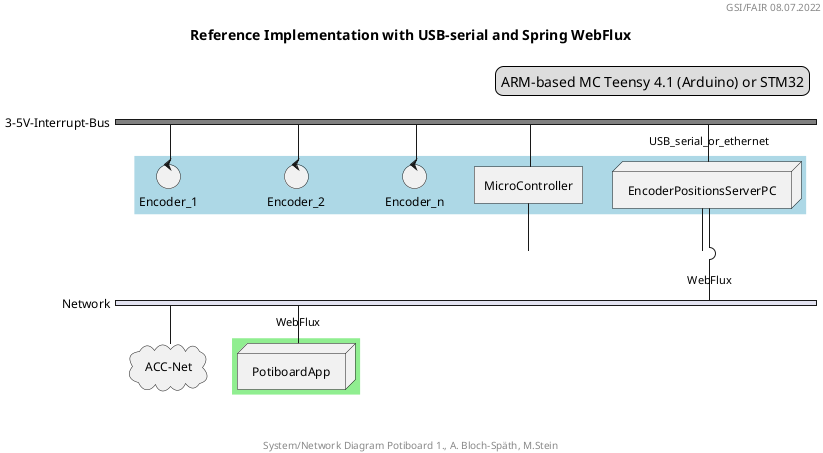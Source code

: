 @startuml

header GSI/FAIR 08.07.2022
footer System/Network Diagram Potiboard 1., A. Bloch-Späth, M.Stein
title Reference Implementation with USB-serial and Spring WebFlux

 legend top right
   ARM-based MC Teensy 4.1 (Arduino) or STM32
 endlegend

nwdiag {
  network 3-5V-Interrupt-Bus {
    group {
      color = "lightblue";
       Encoder_1;
       Encoder_2;
       Encoder_n;
      MicroController;
      EncoderPositionsServerPC;
    }

    color = "gray"
    Encoder_1 [shape = control];
    Encoder_2 [shape = control];
    Encoder_n [shape = control];
    MicroController [shape = component];
    'caption hello
  }

  MicroController -- EncoderPositionsServerPC;
  EncoderPositionsServerPC [shape = node, address = USB_serial_or_ethernet];

  network Network {
    ACC-Net [shape = cloud];
    EncoderPositionsServerPC [shape = node, address = WebFlux];
    PotiboardApp [shape = node, address = WebFlux];
    group {
      color = "lightgreen";
      PotiboardApp;
    }
  }
}
@enduml
